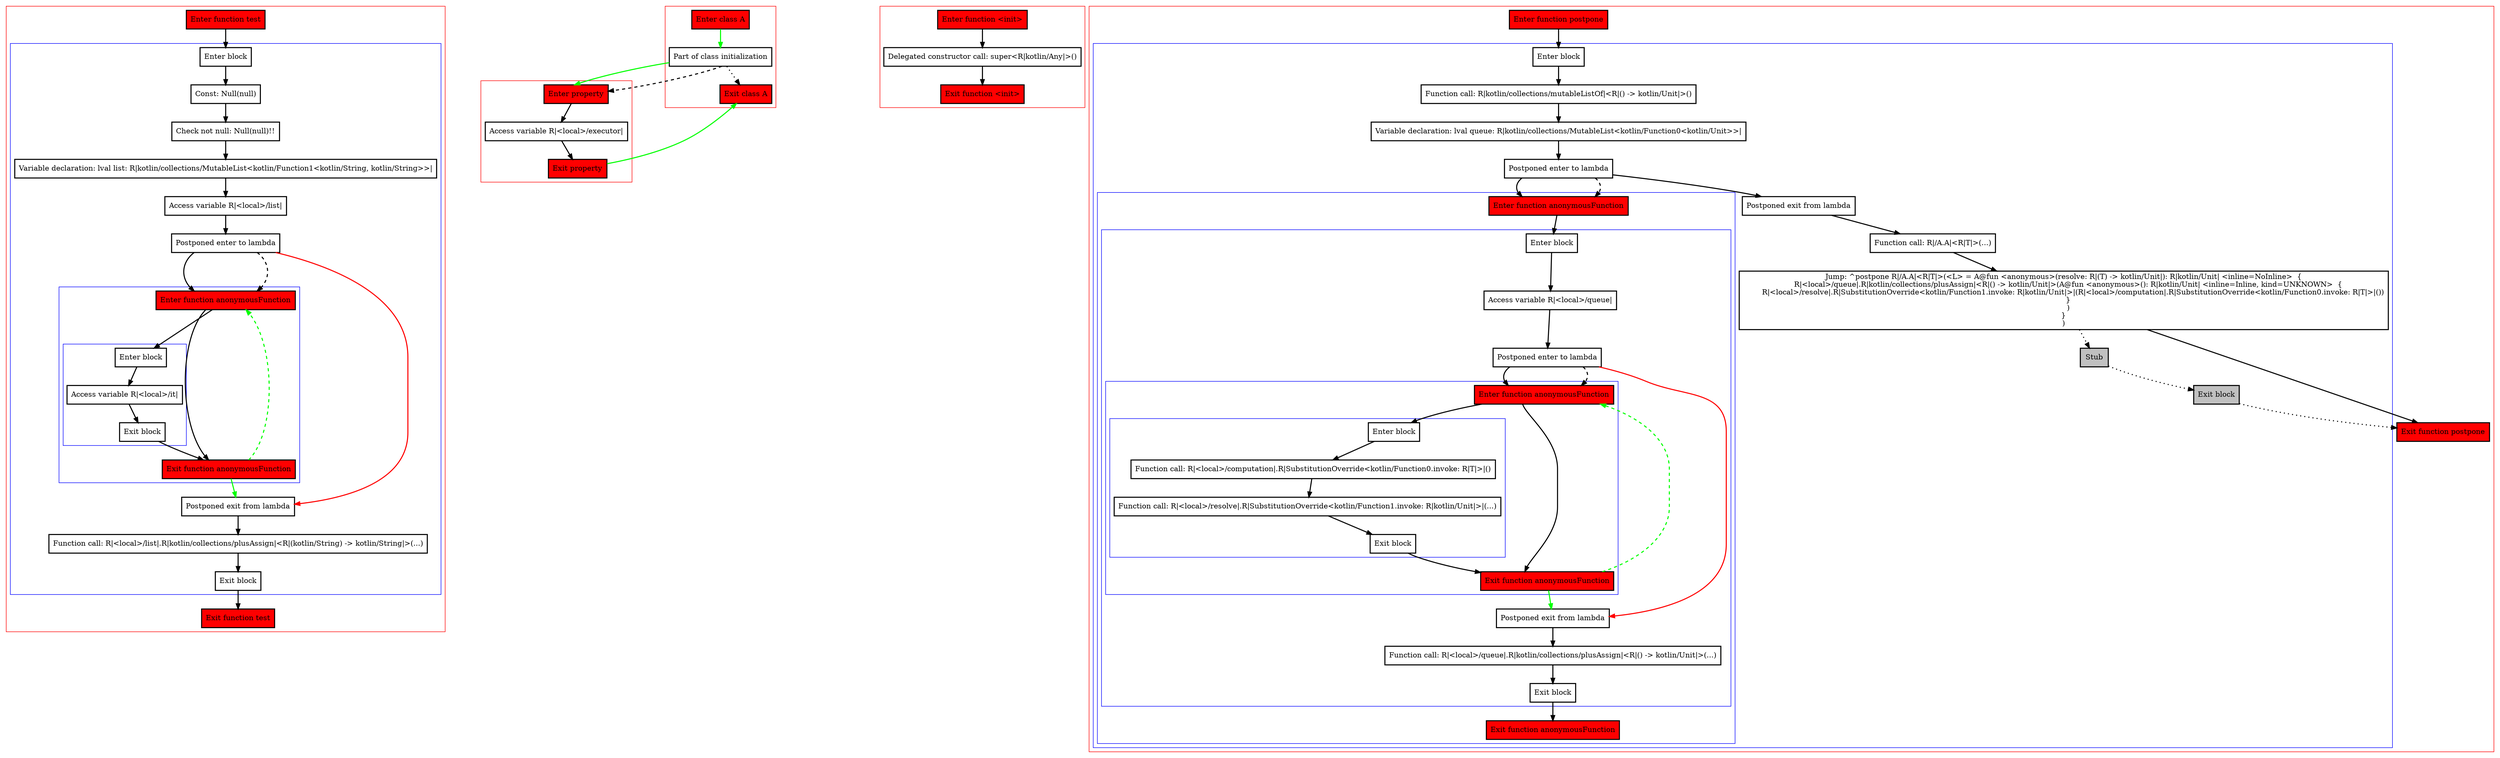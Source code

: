 digraph plusAssignWithLambdaInRhs_kt {
    graph [nodesep=3]
    node [shape=box penwidth=2]
    edge [penwidth=2]

    subgraph cluster_0 {
        color=red
        0 [label="Enter function test" style="filled" fillcolor=red];
        subgraph cluster_1 {
            color=blue
            1 [label="Enter block"];
            2 [label="Const: Null(null)"];
            3 [label="Check not null: Null(null)!!"];
            4 [label="Variable declaration: lval list: R|kotlin/collections/MutableList<kotlin/Function1<kotlin/String, kotlin/String>>|"];
            5 [label="Access variable R|<local>/list|"];
            6 [label="Postponed enter to lambda"];
            subgraph cluster_2 {
                color=blue
                11 [label="Enter function anonymousFunction" style="filled" fillcolor=red];
                subgraph cluster_3 {
                    color=blue
                    12 [label="Enter block"];
                    13 [label="Access variable R|<local>/it|"];
                    14 [label="Exit block"];
                }
                15 [label="Exit function anonymousFunction" style="filled" fillcolor=red];
            }
            7 [label="Postponed exit from lambda"];
            8 [label="Function call: R|<local>/list|.R|kotlin/collections/plusAssign|<R|(kotlin/String) -> kotlin/String|>(...)"];
            9 [label="Exit block"];
        }
        10 [label="Exit function test" style="filled" fillcolor=red];
    }
    0 -> {1};
    1 -> {2};
    2 -> {3};
    3 -> {4};
    4 -> {5};
    5 -> {6};
    6 -> {11};
    6 -> {7} [color=red];
    6 -> {11} [style=dashed];
    7 -> {8};
    8 -> {9};
    9 -> {10};
    11 -> {15 12};
    12 -> {13};
    13 -> {14};
    14 -> {15};
    15 -> {7} [color=green];
    15 -> {11} [color=green style=dashed];

    subgraph cluster_4 {
        color=red
        16 [label="Enter class A" style="filled" fillcolor=red];
        17 [label="Part of class initialization"];
        18 [label="Exit class A" style="filled" fillcolor=red];
    }
    16 -> {17} [color=green];
    17 -> {18} [style=dotted];
    17 -> {22} [color=green];
    17 -> {22} [style=dashed];

    subgraph cluster_5 {
        color=red
        19 [label="Enter function <init>" style="filled" fillcolor=red];
        20 [label="Delegated constructor call: super<R|kotlin/Any|>()"];
        21 [label="Exit function <init>" style="filled" fillcolor=red];
    }
    19 -> {20};
    20 -> {21};

    subgraph cluster_6 {
        color=red
        22 [label="Enter property" style="filled" fillcolor=red];
        23 [label="Access variable R|<local>/executor|"];
        24 [label="Exit property" style="filled" fillcolor=red];
    }
    22 -> {23};
    23 -> {24};
    24 -> {18} [color=green];

    subgraph cluster_7 {
        color=red
        25 [label="Enter function postpone" style="filled" fillcolor=red];
        subgraph cluster_8 {
            color=blue
            26 [label="Enter block"];
            27 [label="Function call: R|kotlin/collections/mutableListOf|<R|() -> kotlin/Unit|>()"];
            28 [label="Variable declaration: lval queue: R|kotlin/collections/MutableList<kotlin/Function0<kotlin/Unit>>|"];
            29 [label="Postponed enter to lambda"];
            subgraph cluster_9 {
                color=blue
                36 [label="Enter function anonymousFunction" style="filled" fillcolor=red];
                subgraph cluster_10 {
                    color=blue
                    37 [label="Enter block"];
                    38 [label="Access variable R|<local>/queue|"];
                    39 [label="Postponed enter to lambda"];
                    subgraph cluster_11 {
                        color=blue
                        44 [label="Enter function anonymousFunction" style="filled" fillcolor=red];
                        subgraph cluster_12 {
                            color=blue
                            45 [label="Enter block"];
                            46 [label="Function call: R|<local>/computation|.R|SubstitutionOverride<kotlin/Function0.invoke: R|T|>|()"];
                            47 [label="Function call: R|<local>/resolve|.R|SubstitutionOverride<kotlin/Function1.invoke: R|kotlin/Unit|>|(...)"];
                            48 [label="Exit block"];
                        }
                        49 [label="Exit function anonymousFunction" style="filled" fillcolor=red];
                    }
                    40 [label="Postponed exit from lambda"];
                    41 [label="Function call: R|<local>/queue|.R|kotlin/collections/plusAssign|<R|() -> kotlin/Unit|>(...)"];
                    42 [label="Exit block"];
                }
                43 [label="Exit function anonymousFunction" style="filled" fillcolor=red];
            }
            30 [label="Postponed exit from lambda"];
            31 [label="Function call: R|/A.A|<R|T|>(...)"];
            32 [label="Jump: ^postpone R|/A.A|<R|T|>(<L> = A@fun <anonymous>(resolve: R|(T) -> kotlin/Unit|): R|kotlin/Unit| <inline=NoInline>  {
    R|<local>/queue|.R|kotlin/collections/plusAssign|<R|() -> kotlin/Unit|>(A@fun <anonymous>(): R|kotlin/Unit| <inline=Inline, kind=UNKNOWN>  {
        R|<local>/resolve|.R|SubstitutionOverride<kotlin/Function1.invoke: R|kotlin/Unit|>|(R|<local>/computation|.R|SubstitutionOverride<kotlin/Function0.invoke: R|T|>|())
    }
    )
}
)"];
            33 [label="Stub" style="filled" fillcolor=gray];
            34 [label="Exit block" style="filled" fillcolor=gray];
        }
        35 [label="Exit function postpone" style="filled" fillcolor=red];
    }
    25 -> {26};
    26 -> {27};
    27 -> {28};
    28 -> {29};
    29 -> {30 36};
    29 -> {36} [style=dashed];
    30 -> {31};
    31 -> {32};
    32 -> {35};
    32 -> {33} [style=dotted];
    33 -> {34} [style=dotted];
    34 -> {35} [style=dotted];
    36 -> {37};
    37 -> {38};
    38 -> {39};
    39 -> {44};
    39 -> {40} [color=red];
    39 -> {44} [style=dashed];
    40 -> {41};
    41 -> {42};
    42 -> {43};
    44 -> {49 45};
    45 -> {46};
    46 -> {47};
    47 -> {48};
    48 -> {49};
    49 -> {40} [color=green];
    49 -> {44} [color=green style=dashed];

}
